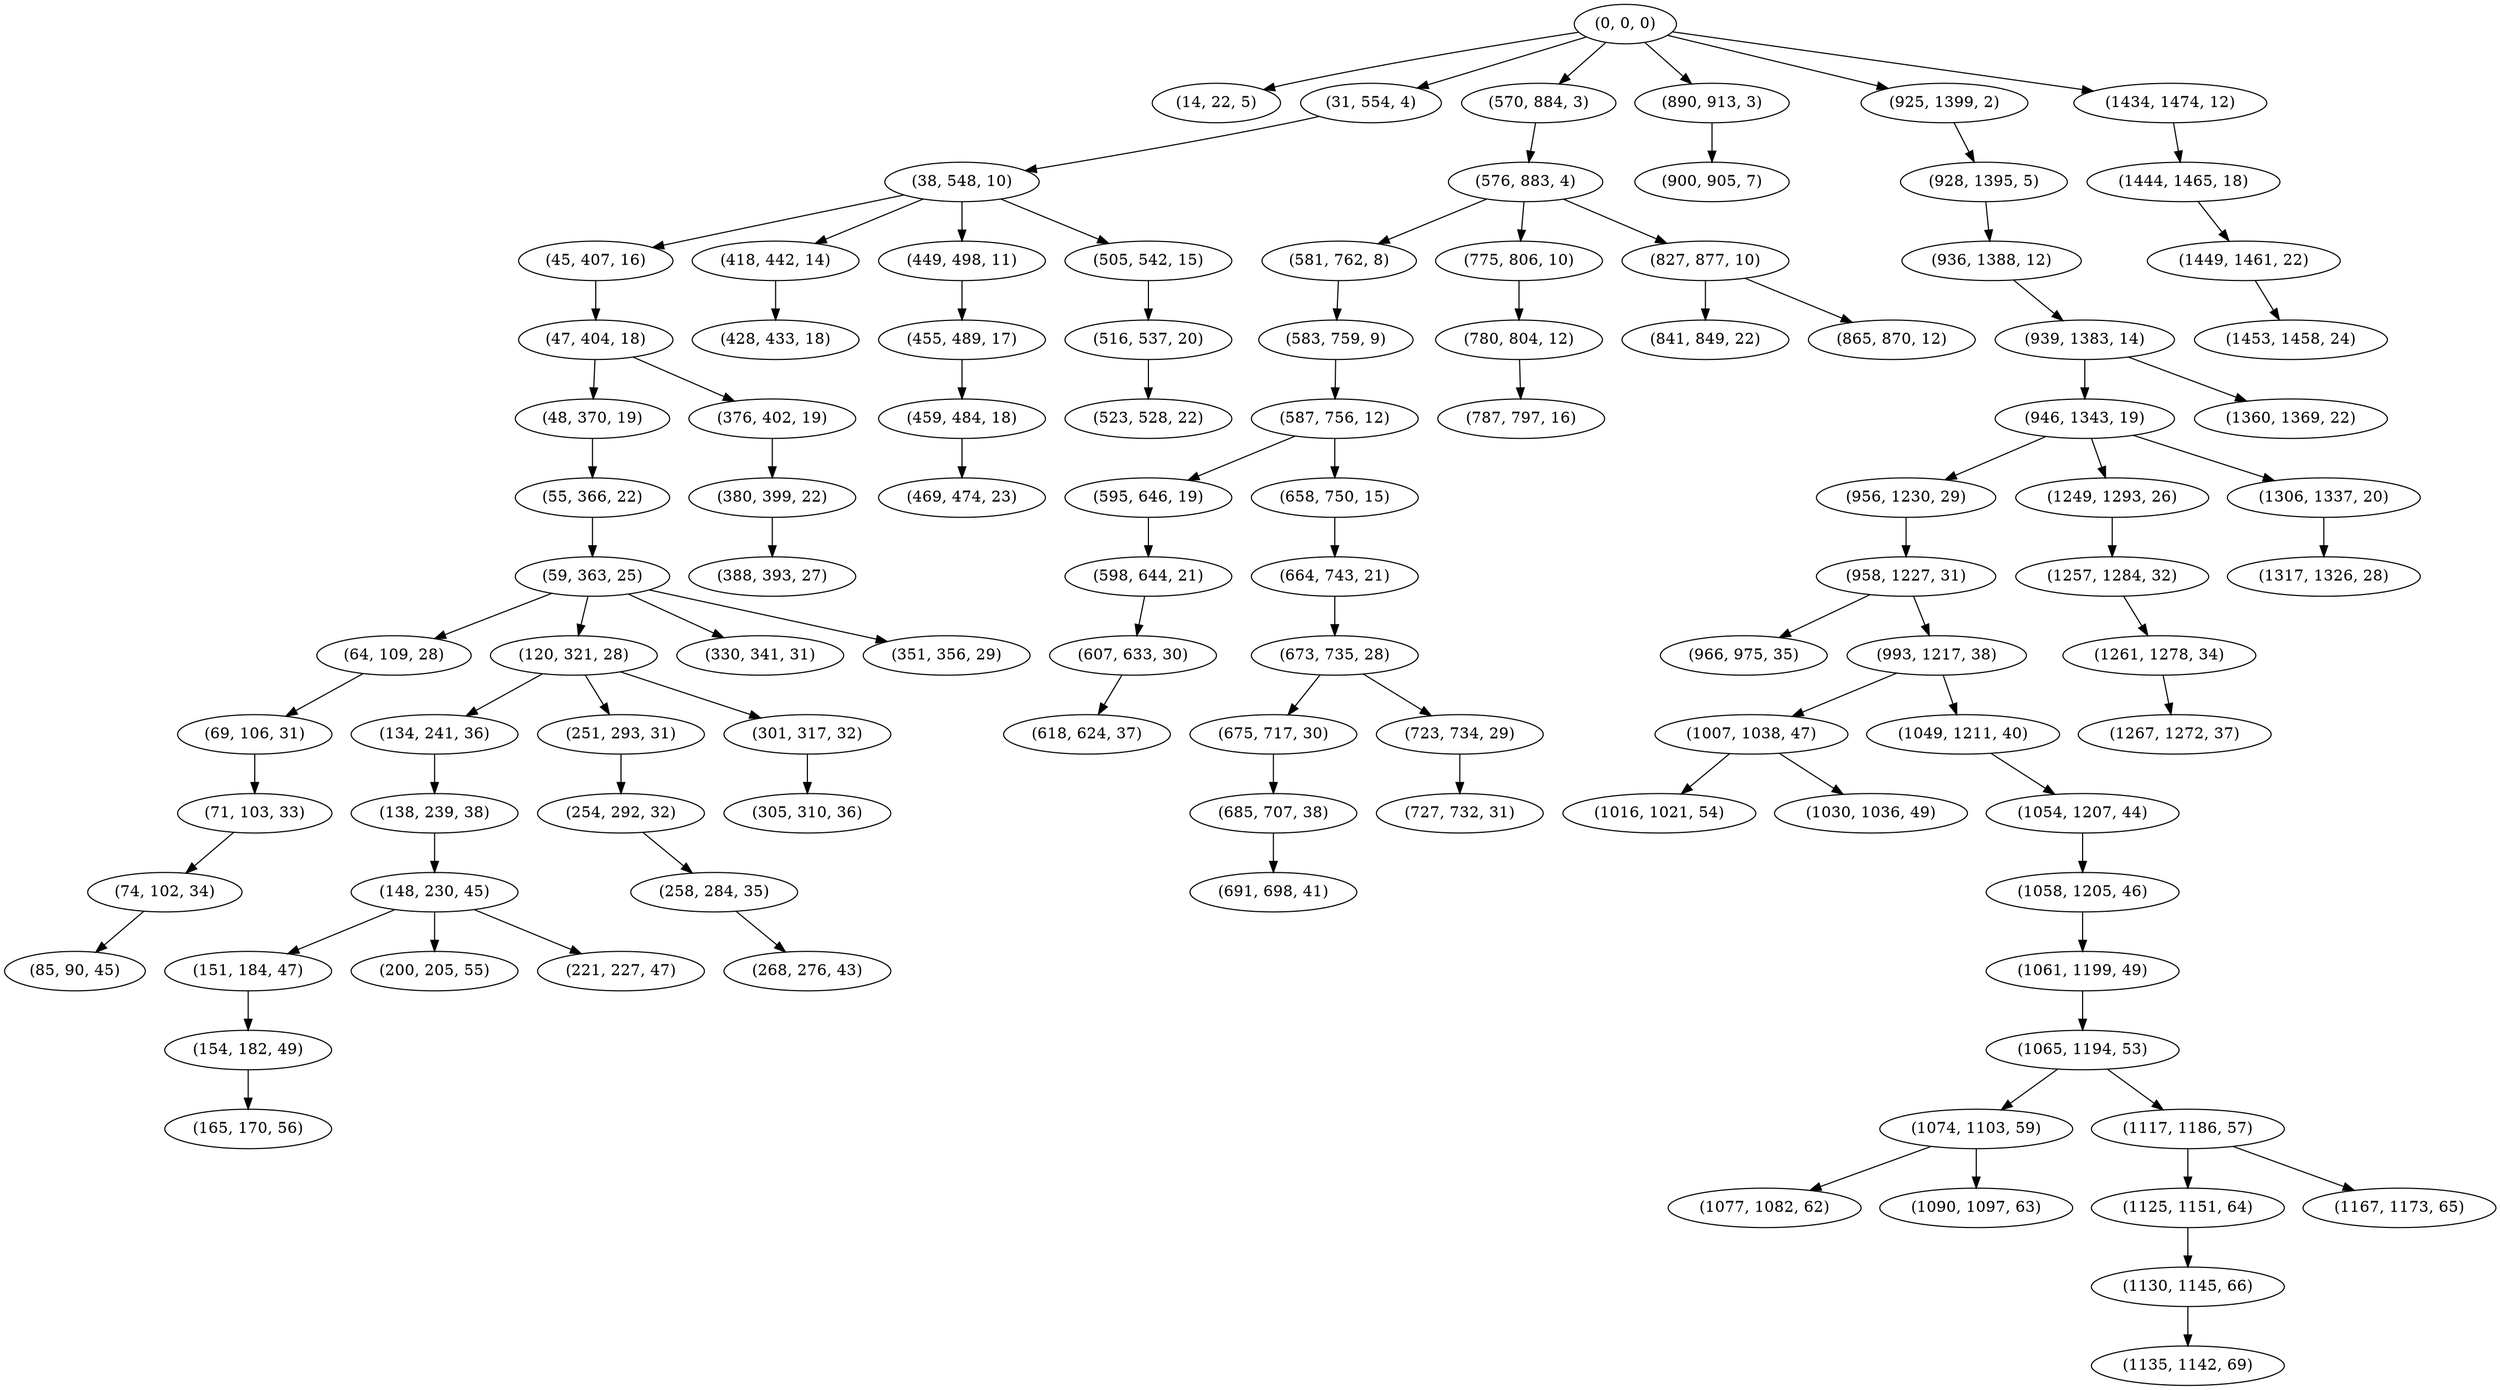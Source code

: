 digraph tree {
    "(0, 0, 0)";
    "(14, 22, 5)";
    "(31, 554, 4)";
    "(38, 548, 10)";
    "(45, 407, 16)";
    "(47, 404, 18)";
    "(48, 370, 19)";
    "(55, 366, 22)";
    "(59, 363, 25)";
    "(64, 109, 28)";
    "(69, 106, 31)";
    "(71, 103, 33)";
    "(74, 102, 34)";
    "(85, 90, 45)";
    "(120, 321, 28)";
    "(134, 241, 36)";
    "(138, 239, 38)";
    "(148, 230, 45)";
    "(151, 184, 47)";
    "(154, 182, 49)";
    "(165, 170, 56)";
    "(200, 205, 55)";
    "(221, 227, 47)";
    "(251, 293, 31)";
    "(254, 292, 32)";
    "(258, 284, 35)";
    "(268, 276, 43)";
    "(301, 317, 32)";
    "(305, 310, 36)";
    "(330, 341, 31)";
    "(351, 356, 29)";
    "(376, 402, 19)";
    "(380, 399, 22)";
    "(388, 393, 27)";
    "(418, 442, 14)";
    "(428, 433, 18)";
    "(449, 498, 11)";
    "(455, 489, 17)";
    "(459, 484, 18)";
    "(469, 474, 23)";
    "(505, 542, 15)";
    "(516, 537, 20)";
    "(523, 528, 22)";
    "(570, 884, 3)";
    "(576, 883, 4)";
    "(581, 762, 8)";
    "(583, 759, 9)";
    "(587, 756, 12)";
    "(595, 646, 19)";
    "(598, 644, 21)";
    "(607, 633, 30)";
    "(618, 624, 37)";
    "(658, 750, 15)";
    "(664, 743, 21)";
    "(673, 735, 28)";
    "(675, 717, 30)";
    "(685, 707, 38)";
    "(691, 698, 41)";
    "(723, 734, 29)";
    "(727, 732, 31)";
    "(775, 806, 10)";
    "(780, 804, 12)";
    "(787, 797, 16)";
    "(827, 877, 10)";
    "(841, 849, 22)";
    "(865, 870, 12)";
    "(890, 913, 3)";
    "(900, 905, 7)";
    "(925, 1399, 2)";
    "(928, 1395, 5)";
    "(936, 1388, 12)";
    "(939, 1383, 14)";
    "(946, 1343, 19)";
    "(956, 1230, 29)";
    "(958, 1227, 31)";
    "(966, 975, 35)";
    "(993, 1217, 38)";
    "(1007, 1038, 47)";
    "(1016, 1021, 54)";
    "(1030, 1036, 49)";
    "(1049, 1211, 40)";
    "(1054, 1207, 44)";
    "(1058, 1205, 46)";
    "(1061, 1199, 49)";
    "(1065, 1194, 53)";
    "(1074, 1103, 59)";
    "(1077, 1082, 62)";
    "(1090, 1097, 63)";
    "(1117, 1186, 57)";
    "(1125, 1151, 64)";
    "(1130, 1145, 66)";
    "(1135, 1142, 69)";
    "(1167, 1173, 65)";
    "(1249, 1293, 26)";
    "(1257, 1284, 32)";
    "(1261, 1278, 34)";
    "(1267, 1272, 37)";
    "(1306, 1337, 20)";
    "(1317, 1326, 28)";
    "(1360, 1369, 22)";
    "(1434, 1474, 12)";
    "(1444, 1465, 18)";
    "(1449, 1461, 22)";
    "(1453, 1458, 24)";
    "(0, 0, 0)" -> "(14, 22, 5)";
    "(0, 0, 0)" -> "(31, 554, 4)";
    "(0, 0, 0)" -> "(570, 884, 3)";
    "(0, 0, 0)" -> "(890, 913, 3)";
    "(0, 0, 0)" -> "(925, 1399, 2)";
    "(0, 0, 0)" -> "(1434, 1474, 12)";
    "(31, 554, 4)" -> "(38, 548, 10)";
    "(38, 548, 10)" -> "(45, 407, 16)";
    "(38, 548, 10)" -> "(418, 442, 14)";
    "(38, 548, 10)" -> "(449, 498, 11)";
    "(38, 548, 10)" -> "(505, 542, 15)";
    "(45, 407, 16)" -> "(47, 404, 18)";
    "(47, 404, 18)" -> "(48, 370, 19)";
    "(47, 404, 18)" -> "(376, 402, 19)";
    "(48, 370, 19)" -> "(55, 366, 22)";
    "(55, 366, 22)" -> "(59, 363, 25)";
    "(59, 363, 25)" -> "(64, 109, 28)";
    "(59, 363, 25)" -> "(120, 321, 28)";
    "(59, 363, 25)" -> "(330, 341, 31)";
    "(59, 363, 25)" -> "(351, 356, 29)";
    "(64, 109, 28)" -> "(69, 106, 31)";
    "(69, 106, 31)" -> "(71, 103, 33)";
    "(71, 103, 33)" -> "(74, 102, 34)";
    "(74, 102, 34)" -> "(85, 90, 45)";
    "(120, 321, 28)" -> "(134, 241, 36)";
    "(120, 321, 28)" -> "(251, 293, 31)";
    "(120, 321, 28)" -> "(301, 317, 32)";
    "(134, 241, 36)" -> "(138, 239, 38)";
    "(138, 239, 38)" -> "(148, 230, 45)";
    "(148, 230, 45)" -> "(151, 184, 47)";
    "(148, 230, 45)" -> "(200, 205, 55)";
    "(148, 230, 45)" -> "(221, 227, 47)";
    "(151, 184, 47)" -> "(154, 182, 49)";
    "(154, 182, 49)" -> "(165, 170, 56)";
    "(251, 293, 31)" -> "(254, 292, 32)";
    "(254, 292, 32)" -> "(258, 284, 35)";
    "(258, 284, 35)" -> "(268, 276, 43)";
    "(301, 317, 32)" -> "(305, 310, 36)";
    "(376, 402, 19)" -> "(380, 399, 22)";
    "(380, 399, 22)" -> "(388, 393, 27)";
    "(418, 442, 14)" -> "(428, 433, 18)";
    "(449, 498, 11)" -> "(455, 489, 17)";
    "(455, 489, 17)" -> "(459, 484, 18)";
    "(459, 484, 18)" -> "(469, 474, 23)";
    "(505, 542, 15)" -> "(516, 537, 20)";
    "(516, 537, 20)" -> "(523, 528, 22)";
    "(570, 884, 3)" -> "(576, 883, 4)";
    "(576, 883, 4)" -> "(581, 762, 8)";
    "(576, 883, 4)" -> "(775, 806, 10)";
    "(576, 883, 4)" -> "(827, 877, 10)";
    "(581, 762, 8)" -> "(583, 759, 9)";
    "(583, 759, 9)" -> "(587, 756, 12)";
    "(587, 756, 12)" -> "(595, 646, 19)";
    "(587, 756, 12)" -> "(658, 750, 15)";
    "(595, 646, 19)" -> "(598, 644, 21)";
    "(598, 644, 21)" -> "(607, 633, 30)";
    "(607, 633, 30)" -> "(618, 624, 37)";
    "(658, 750, 15)" -> "(664, 743, 21)";
    "(664, 743, 21)" -> "(673, 735, 28)";
    "(673, 735, 28)" -> "(675, 717, 30)";
    "(673, 735, 28)" -> "(723, 734, 29)";
    "(675, 717, 30)" -> "(685, 707, 38)";
    "(685, 707, 38)" -> "(691, 698, 41)";
    "(723, 734, 29)" -> "(727, 732, 31)";
    "(775, 806, 10)" -> "(780, 804, 12)";
    "(780, 804, 12)" -> "(787, 797, 16)";
    "(827, 877, 10)" -> "(841, 849, 22)";
    "(827, 877, 10)" -> "(865, 870, 12)";
    "(890, 913, 3)" -> "(900, 905, 7)";
    "(925, 1399, 2)" -> "(928, 1395, 5)";
    "(928, 1395, 5)" -> "(936, 1388, 12)";
    "(936, 1388, 12)" -> "(939, 1383, 14)";
    "(939, 1383, 14)" -> "(946, 1343, 19)";
    "(939, 1383, 14)" -> "(1360, 1369, 22)";
    "(946, 1343, 19)" -> "(956, 1230, 29)";
    "(946, 1343, 19)" -> "(1249, 1293, 26)";
    "(946, 1343, 19)" -> "(1306, 1337, 20)";
    "(956, 1230, 29)" -> "(958, 1227, 31)";
    "(958, 1227, 31)" -> "(966, 975, 35)";
    "(958, 1227, 31)" -> "(993, 1217, 38)";
    "(993, 1217, 38)" -> "(1007, 1038, 47)";
    "(993, 1217, 38)" -> "(1049, 1211, 40)";
    "(1007, 1038, 47)" -> "(1016, 1021, 54)";
    "(1007, 1038, 47)" -> "(1030, 1036, 49)";
    "(1049, 1211, 40)" -> "(1054, 1207, 44)";
    "(1054, 1207, 44)" -> "(1058, 1205, 46)";
    "(1058, 1205, 46)" -> "(1061, 1199, 49)";
    "(1061, 1199, 49)" -> "(1065, 1194, 53)";
    "(1065, 1194, 53)" -> "(1074, 1103, 59)";
    "(1065, 1194, 53)" -> "(1117, 1186, 57)";
    "(1074, 1103, 59)" -> "(1077, 1082, 62)";
    "(1074, 1103, 59)" -> "(1090, 1097, 63)";
    "(1117, 1186, 57)" -> "(1125, 1151, 64)";
    "(1117, 1186, 57)" -> "(1167, 1173, 65)";
    "(1125, 1151, 64)" -> "(1130, 1145, 66)";
    "(1130, 1145, 66)" -> "(1135, 1142, 69)";
    "(1249, 1293, 26)" -> "(1257, 1284, 32)";
    "(1257, 1284, 32)" -> "(1261, 1278, 34)";
    "(1261, 1278, 34)" -> "(1267, 1272, 37)";
    "(1306, 1337, 20)" -> "(1317, 1326, 28)";
    "(1434, 1474, 12)" -> "(1444, 1465, 18)";
    "(1444, 1465, 18)" -> "(1449, 1461, 22)";
    "(1449, 1461, 22)" -> "(1453, 1458, 24)";
}

